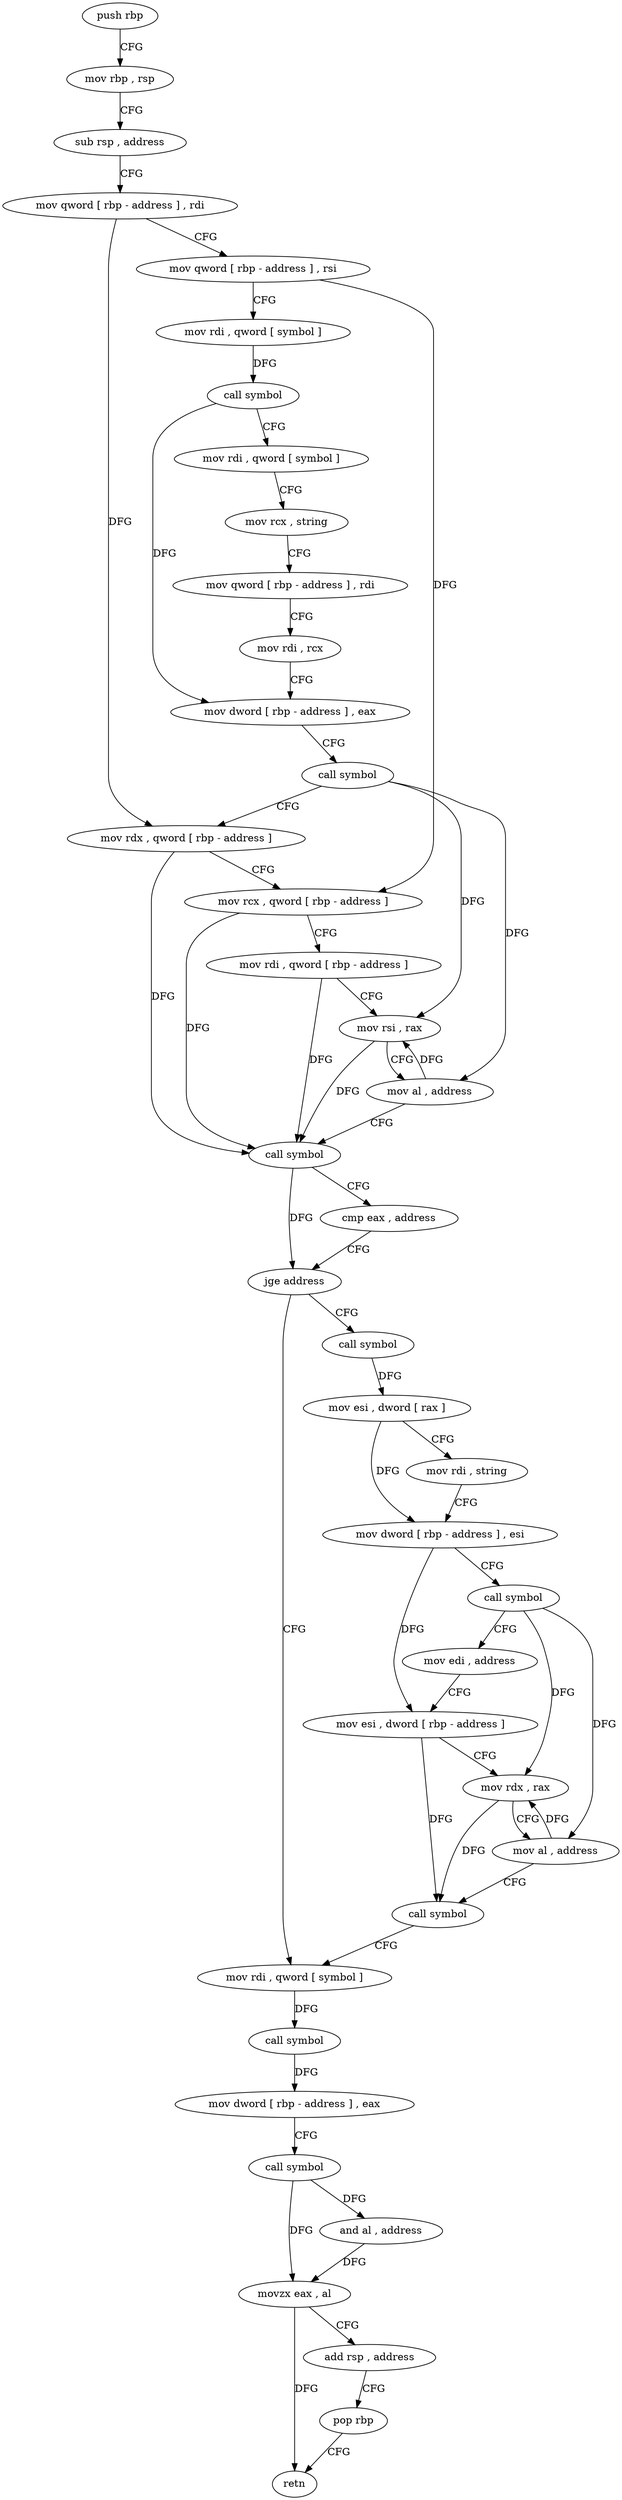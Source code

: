digraph "func" {
"4219344" [label = "push rbp" ]
"4219345" [label = "mov rbp , rsp" ]
"4219348" [label = "sub rsp , address" ]
"4219352" [label = "mov qword [ rbp - address ] , rdi" ]
"4219356" [label = "mov qword [ rbp - address ] , rsi" ]
"4219360" [label = "mov rdi , qword [ symbol ]" ]
"4219368" [label = "call symbol" ]
"4219373" [label = "mov rdi , qword [ symbol ]" ]
"4219381" [label = "mov rcx , string" ]
"4219391" [label = "mov qword [ rbp - address ] , rdi" ]
"4219395" [label = "mov rdi , rcx" ]
"4219398" [label = "mov dword [ rbp - address ] , eax" ]
"4219401" [label = "call symbol" ]
"4219406" [label = "mov rdx , qword [ rbp - address ]" ]
"4219410" [label = "mov rcx , qword [ rbp - address ]" ]
"4219414" [label = "mov rdi , qword [ rbp - address ]" ]
"4219418" [label = "mov rsi , rax" ]
"4219421" [label = "mov al , address" ]
"4219423" [label = "call symbol" ]
"4219428" [label = "cmp eax , address" ]
"4219431" [label = "jge address" ]
"4219480" [label = "mov rdi , qword [ symbol ]" ]
"4219437" [label = "call symbol" ]
"4219488" [label = "call symbol" ]
"4219493" [label = "mov dword [ rbp - address ] , eax" ]
"4219496" [label = "call symbol" ]
"4219501" [label = "and al , address" ]
"4219503" [label = "movzx eax , al" ]
"4219506" [label = "add rsp , address" ]
"4219510" [label = "pop rbp" ]
"4219511" [label = "retn" ]
"4219442" [label = "mov esi , dword [ rax ]" ]
"4219444" [label = "mov rdi , string" ]
"4219454" [label = "mov dword [ rbp - address ] , esi" ]
"4219457" [label = "call symbol" ]
"4219462" [label = "mov edi , address" ]
"4219467" [label = "mov esi , dword [ rbp - address ]" ]
"4219470" [label = "mov rdx , rax" ]
"4219473" [label = "mov al , address" ]
"4219475" [label = "call symbol" ]
"4219344" -> "4219345" [ label = "CFG" ]
"4219345" -> "4219348" [ label = "CFG" ]
"4219348" -> "4219352" [ label = "CFG" ]
"4219352" -> "4219356" [ label = "CFG" ]
"4219352" -> "4219406" [ label = "DFG" ]
"4219356" -> "4219360" [ label = "CFG" ]
"4219356" -> "4219410" [ label = "DFG" ]
"4219360" -> "4219368" [ label = "DFG" ]
"4219368" -> "4219373" [ label = "CFG" ]
"4219368" -> "4219398" [ label = "DFG" ]
"4219373" -> "4219381" [ label = "CFG" ]
"4219381" -> "4219391" [ label = "CFG" ]
"4219391" -> "4219395" [ label = "CFG" ]
"4219395" -> "4219398" [ label = "CFG" ]
"4219398" -> "4219401" [ label = "CFG" ]
"4219401" -> "4219406" [ label = "CFG" ]
"4219401" -> "4219418" [ label = "DFG" ]
"4219401" -> "4219421" [ label = "DFG" ]
"4219406" -> "4219410" [ label = "CFG" ]
"4219406" -> "4219423" [ label = "DFG" ]
"4219410" -> "4219414" [ label = "CFG" ]
"4219410" -> "4219423" [ label = "DFG" ]
"4219414" -> "4219418" [ label = "CFG" ]
"4219414" -> "4219423" [ label = "DFG" ]
"4219418" -> "4219421" [ label = "CFG" ]
"4219418" -> "4219423" [ label = "DFG" ]
"4219421" -> "4219423" [ label = "CFG" ]
"4219421" -> "4219418" [ label = "DFG" ]
"4219423" -> "4219428" [ label = "CFG" ]
"4219423" -> "4219431" [ label = "DFG" ]
"4219428" -> "4219431" [ label = "CFG" ]
"4219431" -> "4219480" [ label = "CFG" ]
"4219431" -> "4219437" [ label = "CFG" ]
"4219480" -> "4219488" [ label = "DFG" ]
"4219437" -> "4219442" [ label = "DFG" ]
"4219488" -> "4219493" [ label = "DFG" ]
"4219493" -> "4219496" [ label = "CFG" ]
"4219496" -> "4219501" [ label = "DFG" ]
"4219496" -> "4219503" [ label = "DFG" ]
"4219501" -> "4219503" [ label = "DFG" ]
"4219503" -> "4219506" [ label = "CFG" ]
"4219503" -> "4219511" [ label = "DFG" ]
"4219506" -> "4219510" [ label = "CFG" ]
"4219510" -> "4219511" [ label = "CFG" ]
"4219442" -> "4219444" [ label = "CFG" ]
"4219442" -> "4219454" [ label = "DFG" ]
"4219444" -> "4219454" [ label = "CFG" ]
"4219454" -> "4219457" [ label = "CFG" ]
"4219454" -> "4219467" [ label = "DFG" ]
"4219457" -> "4219462" [ label = "CFG" ]
"4219457" -> "4219470" [ label = "DFG" ]
"4219457" -> "4219473" [ label = "DFG" ]
"4219462" -> "4219467" [ label = "CFG" ]
"4219467" -> "4219470" [ label = "CFG" ]
"4219467" -> "4219475" [ label = "DFG" ]
"4219470" -> "4219473" [ label = "CFG" ]
"4219470" -> "4219475" [ label = "DFG" ]
"4219473" -> "4219475" [ label = "CFG" ]
"4219473" -> "4219470" [ label = "DFG" ]
"4219475" -> "4219480" [ label = "CFG" ]
}
